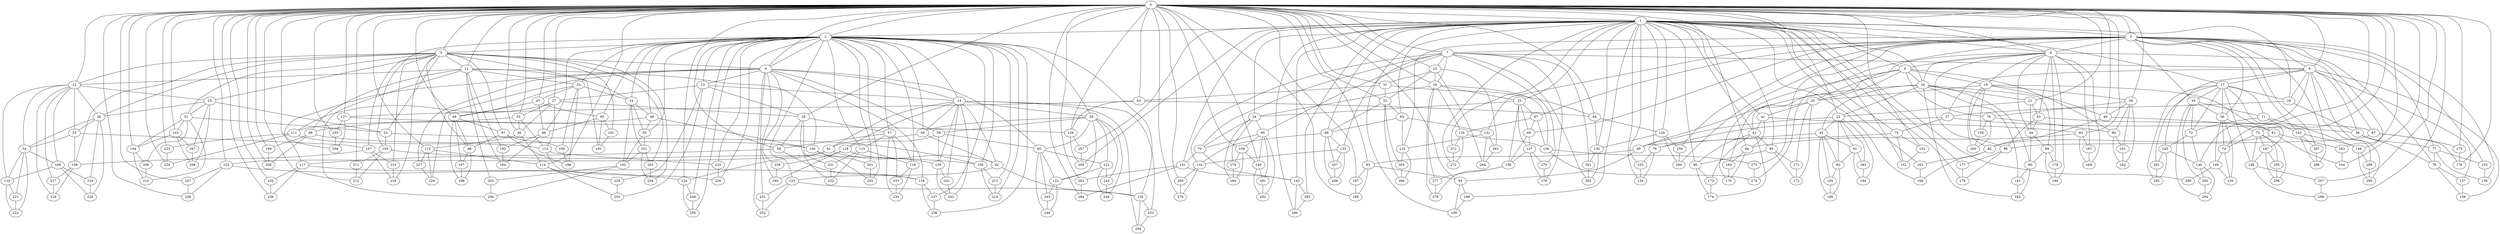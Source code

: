 graph G {
   8 -- 17
   8 -- 145
   8 -- 18
   8 -- 146
   8 -- 37
   8 -- 38
   8 -- 157
   8 -- 158
   8 -- 289
   8 -- 290
   64 -- 129
   64 -- 130
   0 -- 1
   0 -- 2
   0 -- 139
   0 -- 11
   0 -- 3
   0 -- 4
   0 -- 5
   0 -- 6
   0 -- 199
   0 -- 7
   0 -- 200
   0 -- 8
   0 -- 140
   0 -- 12
   0 -- 15
   0 -- 16
   0 -- 21
   0 -- 22
   0 -- 283
   0 -- 27
   0 -- 28
   0 -- 223
   0 -- 31
   0 -- 224
   0 -- 32
   0 -- 103
   0 -- 39
   0 -- 104
   0 -- 40
   0 -- 175
   0 -- 47
   0 -- 176
   0 -- 48
   0 -- 247
   0 -- 55
   0 -- 248
   0 -- 56
   0 -- 255
   0 -- 127
   0 -- 63
   0 -- 256
   0 -- 128
   0 -- 64
   0 -- 73
   0 -- 74
   0 -- 211
   0 -- 83
   0 -- 212
   0 -- 84
   0 -- 93
   0 -- 94
   0 -- 113
   0 -- 114
   0 -- 187
   0 -- 123
   0 -- 188
   0 -- 124
   0 -- 151
   0 -- 152
   0 -- 163
   0 -- 164
   0 -- 235
   0 -- 236
   0 -- 269
   0 -- 270
   0 -- 284
   0 -- 297
   0 -- 298
   1 -- 18
   1 -- 10
   1 -- 258
   1 -- 130
   1 -- 66
   1 -- 2
   1 -- 3
   1 -- 4
   1 -- 33
   1 -- 17
   1 -- 9
   1 -- 34
   1 -- 41
   1 -- 42
   1 -- 257
   1 -- 129
   1 -- 65
   1 -- 75
   1 -- 76
   1 -- 85
   1 -- 86
   1 -- 141
   1 -- 142
   1 -- 153
   1 -- 154
   1 -- 165
   1 -- 166
   1 -- 177
   1 -- 178
   1 -- 189
   1 -- 190
   1 -- 271
   1 -- 272
   1 -- 285
   1 -- 286
   1 -- 299
   2 -- 24
   2 -- 29
   2 -- 13
   2 -- 5
   2 -- 14
   2 -- 6
   2 -- 23
   2 -- 30
   2 -- 49
   2 -- 50
   2 -- 249
   2 -- 57
   2 -- 250
   2 -- 58
   2 -- 95
   2 -- 96
   2 -- 105
   2 -- 106
   2 -- 115
   2 -- 116
   2 -- 125
   2 -- 126
   2 -- 201
   2 -- 202
   2 -- 213
   2 -- 214
   2 -- 225
   2 -- 226
   2 -- 237
   2 -- 238
   3 -- 8
   3 -- 260
   3 -- 132
   3 -- 4
   3 -- 68
   3 -- 36
   3 -- 7
   3 -- 259
   3 -- 131
   3 -- 67
   3 -- 35
   3 -- 77
   3 -- 78
   3 -- 143
   3 -- 144
   3 -- 155
   3 -- 156
   3 -- 273
   3 -- 274
   3 -- 287
   3 -- 288
   4 -- 9
   4 -- 43
   4 -- 19
   4 -- 10
   4 -- 44
   4 -- 20
   4 -- 87
   4 -- 88
   4 -- 167
   4 -- 168
   4 -- 179
   4 -- 180
   5 -- 26
   5 -- 192
   5 -- 6
   5 -- 51
   5 -- 203
   5 -- 11
   5 -- 52
   5 -- 204
   5 -- 12
   5 -- 25
   5 -- 97
   5 -- 98
   5 -- 107
   5 -- 108
   5 -- 191
   5 -- 215
   5 -- 216
   6 -- 117
   6 -- 13
   6 -- 118
   6 -- 14
   6 -- 251
   6 -- 59
   6 -- 252
   6 -- 60
   6 -- 227
   6 -- 228
   6 -- 239
   6 -- 240
   7 -- 16
   7 -- 8
   7 -- 15
   7 -- 261
   7 -- 69
   7 -- 133
   7 -- 262
   7 -- 70
   7 -- 134
   7 -- 275
   7 -- 276
   9 -- 20
   9 -- 169
   9 -- 170
   9 -- 10
   9 -- 19
   9 -- 79
   9 -- 80
   10 -- 89
   10 -- 45
   10 -- 21
   10 -- 46
   10 -- 22
   10 -- 90
   10 -- 181
   10 -- 182
   11 -- 24
   11 -- 100
   11 -- 12
   11 -- 23
   11 -- 99
   11 -- 193
   11 -- 194
   11 -- 205
   11 -- 206
   12 -- 109
   12 -- 53
   12 -- 217
   12 -- 25
   12 -- 218
   12 -- 26
   12 -- 110
   12 -- 54
   13 -- 230
   13 -- 14
   13 -- 27
   13 -- 28
   13 -- 229
   14 -- 254
   14 -- 62
   14 -- 30
   14 -- 253
   14 -- 61
   14 -- 29
   14 -- 119
   14 -- 120
   14 -- 241
   14 -- 242
   15 -- 263
   15 -- 31
   15 -- 264
   15 -- 32
   15 -- 16
   16 -- 135
   16 -- 136
   16 -- 33
   16 -- 34
   16 -- 277
   16 -- 278
   17 -- 72
   17 -- 18
   17 -- 147
   17 -- 291
   17 -- 35
   17 -- 148
   17 -- 292
   17 -- 36
   17 -- 71
   18 -- 37
   18 -- 38
   19 -- 81
   19 -- 20
   19 -- 159
   19 -- 39
   19 -- 160
   19 -- 40
   19 -- 82
   20 -- 41
   20 -- 171
   20 -- 172
   20 -- 42
   21 -- 22
   21 -- 43
   21 -- 44
   22 -- 45
   22 -- 184
   22 -- 46
   22 -- 91
   22 -- 92
   22 -- 183
   23 -- 195
   23 -- 48
   23 -- 24
   23 -- 47
   23 -- 196
   24 -- 50
   24 -- 49
   24 -- 101
   24 -- 102
   25 -- 52
   25 -- 26
   25 -- 51
   25 -- 207
   25 -- 208
   26 -- 220
   26 -- 53
   26 -- 54
   26 -- 219
   27 -- 112
   27 -- 56
   27 -- 28
   27 -- 111
   27 -- 55
   28 -- 232
   28 -- 57
   28 -- 58
   28 -- 231
   29 -- 30
   29 -- 122
   29 -- 243
   29 -- 59
   29 -- 244
   29 -- 60
   29 -- 121
   30 -- 62
   30 -- 61
   31 -- 63
   31 -- 64
   31 -- 32
   32 -- 265
   32 -- 65
   32 -- 266
   32 -- 66
   33 -- 137
   33 -- 138
   33 -- 34
   33 -- 67
   33 -- 68
   34 -- 280
   34 -- 69
   34 -- 70
   34 -- 279
   35 -- 36
   35 -- 71
   35 -- 72
   35 -- 293
   35 -- 294
   36 -- 73
   36 -- 74
   36 -- 149
   36 -- 150
   37 -- 38
   37 -- 75
   37 -- 76
   38 -- 77
   38 -- 78
   39 -- 80
   39 -- 40
   39 -- 79
   39 -- 161
   39 -- 162
   40 -- 81
   40 -- 82
   41 -- 84
   41 -- 42
   41 -- 83
   42 -- 173
   42 -- 85
   42 -- 174
   42 -- 86
   43 -- 44
   43 -- 87
   43 -- 88
   44 -- 89
   44 -- 90
   45 -- 46
   45 -- 186
   45 -- 91
   45 -- 92
   45 -- 185
   46 -- 94
   46 -- 93
   47 -- 95
   47 -- 96
   47 -- 48
   48 -- 97
   48 -- 98
   48 -- 197
   48 -- 198
   49 -- 50
   49 -- 99
   49 -- 100
   50 -- 101
   50 -- 102
   51 -- 209
   51 -- 52
   51 -- 103
   51 -- 104
   51 -- 210
   52 -- 105
   52 -- 106
   53 -- 108
   53 -- 54
   53 -- 107
   54 -- 221
   54 -- 109
   54 -- 222
   54 -- 110
   55 -- 112
   55 -- 56
   55 -- 111
   56 -- 113
   56 -- 114
   57 -- 116
   57 -- 234
   57 -- 58
   57 -- 115
   57 -- 233
   58 -- 117
   58 -- 118
   59 -- 60
   59 -- 119
   59 -- 120
   60 -- 245
   60 -- 246
   60 -- 121
   60 -- 122
   61 -- 62
   61 -- 123
   61 -- 124
   62 -- 126
   62 -- 125
   63 -- 127
   63 -- 128
   63 -- 64
   65 -- 66
   65 -- 131
   65 -- 132
   66 -- 133
   66 -- 134
   66 -- 267
   66 -- 268
   67 -- 68
   67 -- 135
   67 -- 136
   68 -- 137
   68 -- 138
   69 -- 282
   69 -- 70
   69 -- 139
   69 -- 140
   69 -- 281
   70 -- 141
   70 -- 142
   71 -- 144
   71 -- 72
   71 -- 143
   72 -- 145
   72 -- 146
   73 -- 148
   73 -- 296
   73 -- 74
   73 -- 147
   73 -- 295
   74 -- 149
   74 -- 150
   75 -- 76
   75 -- 151
   75 -- 152
   76 -- 153
   76 -- 154
   77 -- 78
   77 -- 155
   77 -- 156
   78 -- 158
   78 -- 157
   79 -- 159
   79 -- 160
   79 -- 80
   80 -- 161
   80 -- 162
   81 -- 163
   81 -- 82
   81 -- 164
   82 -- 165
   82 -- 166
   83 -- 168
   83 -- 84
   83 -- 167
   84 -- 169
   84 -- 170
   85 -- 86
   85 -- 171
   85 -- 172
   86 -- 173
   86 -- 174
   87 -- 176
   87 -- 88
   87 -- 175
   88 -- 177
   88 -- 178
   89 -- 180
   89 -- 90
   89 -- 179
   90 -- 181
   90 -- 182
   91 -- 92
   91 -- 183
   91 -- 184
   92 -- 185
   92 -- 186
   93 -- 94
   93 -- 187
   93 -- 188
   94 -- 190
   94 -- 189
   95 -- 191
   95 -- 192
   95 -- 96
   96 -- 194
   96 -- 193
   97 -- 98
   97 -- 195
   97 -- 196
   98 -- 197
   98 -- 198
   99 -- 100
   99 -- 199
   99 -- 200
   100 -- 201
   100 -- 202
   101 -- 102
   101 -- 203
   101 -- 204
   102 -- 205
   102 -- 206
   103 -- 208
   103 -- 104
   103 -- 207
   104 -- 209
   104 -- 210
   105 -- 212
   105 -- 106
   105 -- 211
   106 -- 213
   106 -- 214
   107 -- 108
   107 -- 215
   107 -- 216
   108 -- 217
   108 -- 218
   109 -- 110
   109 -- 220
   109 -- 219
   110 -- 222
   110 -- 221
   111 -- 223
   111 -- 224
   111 -- 112
   112 -- 225
   112 -- 226
   113 -- 114
   113 -- 227
   113 -- 228
   114 -- 229
   114 -- 230
   115 -- 116
   115 -- 231
   115 -- 232
   116 -- 233
   116 -- 234
   117 -- 118
   117 -- 235
   117 -- 236
   118 -- 237
   118 -- 238
   119 -- 240
   119 -- 120
   119 -- 239
   120 -- 241
   120 -- 242
   121 -- 244
   121 -- 122
   121 -- 243
   122 -- 245
   122 -- 246
   123 -- 248
   123 -- 124
   123 -- 247
   124 -- 249
   124 -- 250
   125 -- 126
   125 -- 251
   125 -- 252
   126 -- 254
   126 -- 253
   127 -- 255
   127 -- 256
   127 -- 128
   128 -- 257
   128 -- 258
   129 -- 130
   129 -- 259
   129 -- 260
   130 -- 261
   130 -- 262
   131 -- 132
   131 -- 263
   131 -- 264
   132 -- 265
   132 -- 266
   133 -- 134
   133 -- 267
   133 -- 268
   134 -- 269
   134 -- 270
   135 -- 272
   135 -- 136
   135 -- 271
   136 -- 273
   136 -- 274
   137 -- 276
   137 -- 138
   137 -- 275
   138 -- 277
   138 -- 278
   139 -- 280
   139 -- 140
   139 -- 279
   140 -- 281
   140 -- 282
   141 -- 142
   141 -- 283
   141 -- 284
   142 -- 286
   142 -- 285
   143 -- 287
   143 -- 288
   143 -- 144
   144 -- 289
   144 -- 290
   145 -- 146
   145 -- 291
   145 -- 292
   146 -- 293
   146 -- 294
   147 -- 148
   147 -- 295
   147 -- 296
   148 -- 297
   148 -- 298
   149 -- 150
   149 -- 299
   151 -- 152
   153 -- 154
   155 -- 156
   157 -- 158
   159 -- 160
   161 -- 162
   163 -- 164
   165 -- 166
   167 -- 168
   169 -- 170
   171 -- 172
   173 -- 174
   175 -- 176
   177 -- 178
   179 -- 180
   181 -- 182
   183 -- 184
   185 -- 186
   187 -- 188
   189 -- 190
   191 -- 192
   193 -- 194
   195 -- 196
   197 -- 198
   199 -- 200
   201 -- 202
   203 -- 204
   205 -- 206
   207 -- 208
   209 -- 210
   211 -- 212
   213 -- 214
   215 -- 216
   217 -- 218
   219 -- 220
   221 -- 222
   223 -- 224
   225 -- 226
   227 -- 228
   229 -- 230
   231 -- 232
   233 -- 234
   235 -- 236
   237 -- 238
   239 -- 240
   241 -- 242
   243 -- 244
   245 -- 246
   247 -- 248
   249 -- 250
   251 -- 252
   253 -- 254
   255 -- 256
   257 -- 258
   259 -- 260
   261 -- 262
   263 -- 264
   265 -- 266
   267 -- 268
   269 -- 270
   271 -- 272
   273 -- 274
   275 -- 276
   277 -- 278
   279 -- 280
   281 -- 282
   283 -- 284
   285 -- 286
   287 -- 288
   289 -- 290
   291 -- 292
   293 -- 294
   295 -- 296
   297 -- 298
}

